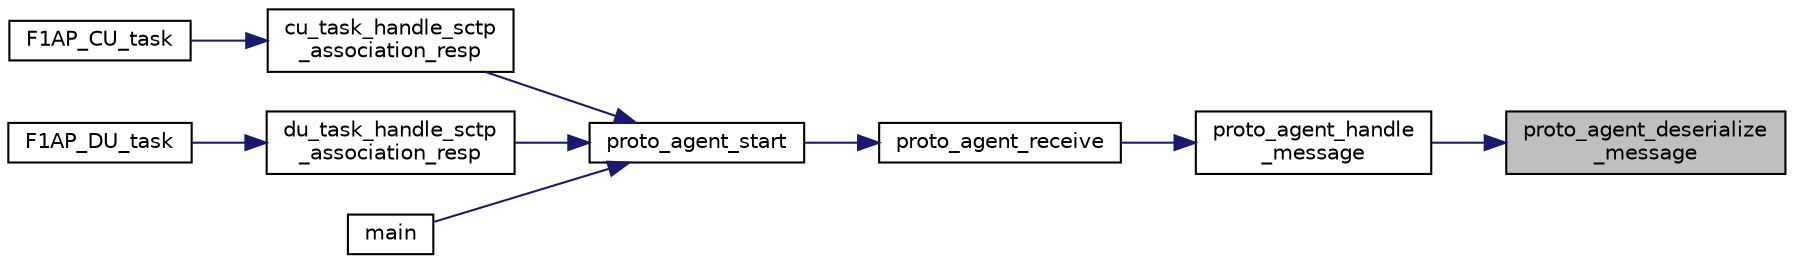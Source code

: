 digraph "proto_agent_deserialize_message"
{
 // LATEX_PDF_SIZE
  edge [fontname="Helvetica",fontsize="10",labelfontname="Helvetica",labelfontsize="10"];
  node [fontname="Helvetica",fontsize="10",shape=record];
  rankdir="RL";
  Node1 [label="proto_agent_deserialize\l_message",height=0.2,width=0.4,color="black", fillcolor="grey75", style="filled", fontcolor="black",tooltip=" "];
  Node1 -> Node2 [dir="back",color="midnightblue",fontsize="10",style="solid",fontname="Helvetica"];
  Node2 [label="proto_agent_handle\l_message",height=0.2,width=0.4,color="black", fillcolor="white", style="filled",URL="$proto__agent__handler_8c.html#ade669a1ed1403949fce060e0098511dd",tooltip=" "];
  Node2 -> Node3 [dir="back",color="midnightblue",fontsize="10",style="solid",fontname="Helvetica"];
  Node3 [label="proto_agent_receive",height=0.2,width=0.4,color="black", fillcolor="white", style="filled",URL="$proto__agent_8h.html#aa817768df8f467395b29b2f139e07f65",tooltip=" "];
  Node3 -> Node4 [dir="back",color="midnightblue",fontsize="10",style="solid",fontname="Helvetica"];
  Node4 [label="proto_agent_start",height=0.2,width=0.4,color="black", fillcolor="white", style="filled",URL="$proto__agent_8h.html#aa0bdfacbfc5efe4f158456312f29fca0",tooltip=" "];
  Node4 -> Node5 [dir="back",color="midnightblue",fontsize="10",style="solid",fontname="Helvetica"];
  Node5 [label="cu_task_handle_sctp\l_association_resp",height=0.2,width=0.4,color="black", fillcolor="white", style="filled",URL="$f1ap__cu__task_8h.html#a6dac19f5ecf47f168b414d8c74bac5ac",tooltip=" "];
  Node5 -> Node6 [dir="back",color="midnightblue",fontsize="10",style="solid",fontname="Helvetica"];
  Node6 [label="F1AP_CU_task",height=0.2,width=0.4,color="black", fillcolor="white", style="filled",URL="$f1ap__cu__task_8h.html#a0383570bfaf226e5df424904480e7399",tooltip=" "];
  Node4 -> Node7 [dir="back",color="midnightblue",fontsize="10",style="solid",fontname="Helvetica"];
  Node7 [label="du_task_handle_sctp\l_association_resp",height=0.2,width=0.4,color="black", fillcolor="white", style="filled",URL="$f1ap__du__task_8h.html#a98aff42bc55c422d772511bd2d27fa8c",tooltip=" "];
  Node7 -> Node8 [dir="back",color="midnightblue",fontsize="10",style="solid",fontname="Helvetica"];
  Node8 [label="F1AP_DU_task",height=0.2,width=0.4,color="black", fillcolor="white", style="filled",URL="$f1ap__du__task_8h.html#a179d85615869309ee3cb39981c12aa53",tooltip=" "];
  Node4 -> Node9 [dir="back",color="midnightblue",fontsize="10",style="solid",fontname="Helvetica"];
  Node9 [label="main",height=0.2,width=0.4,color="black", fillcolor="white", style="filled",URL="$cu__test_8c.html#a0ddf1224851353fc92bfbff6f499fa97",tooltip=" "];
}
